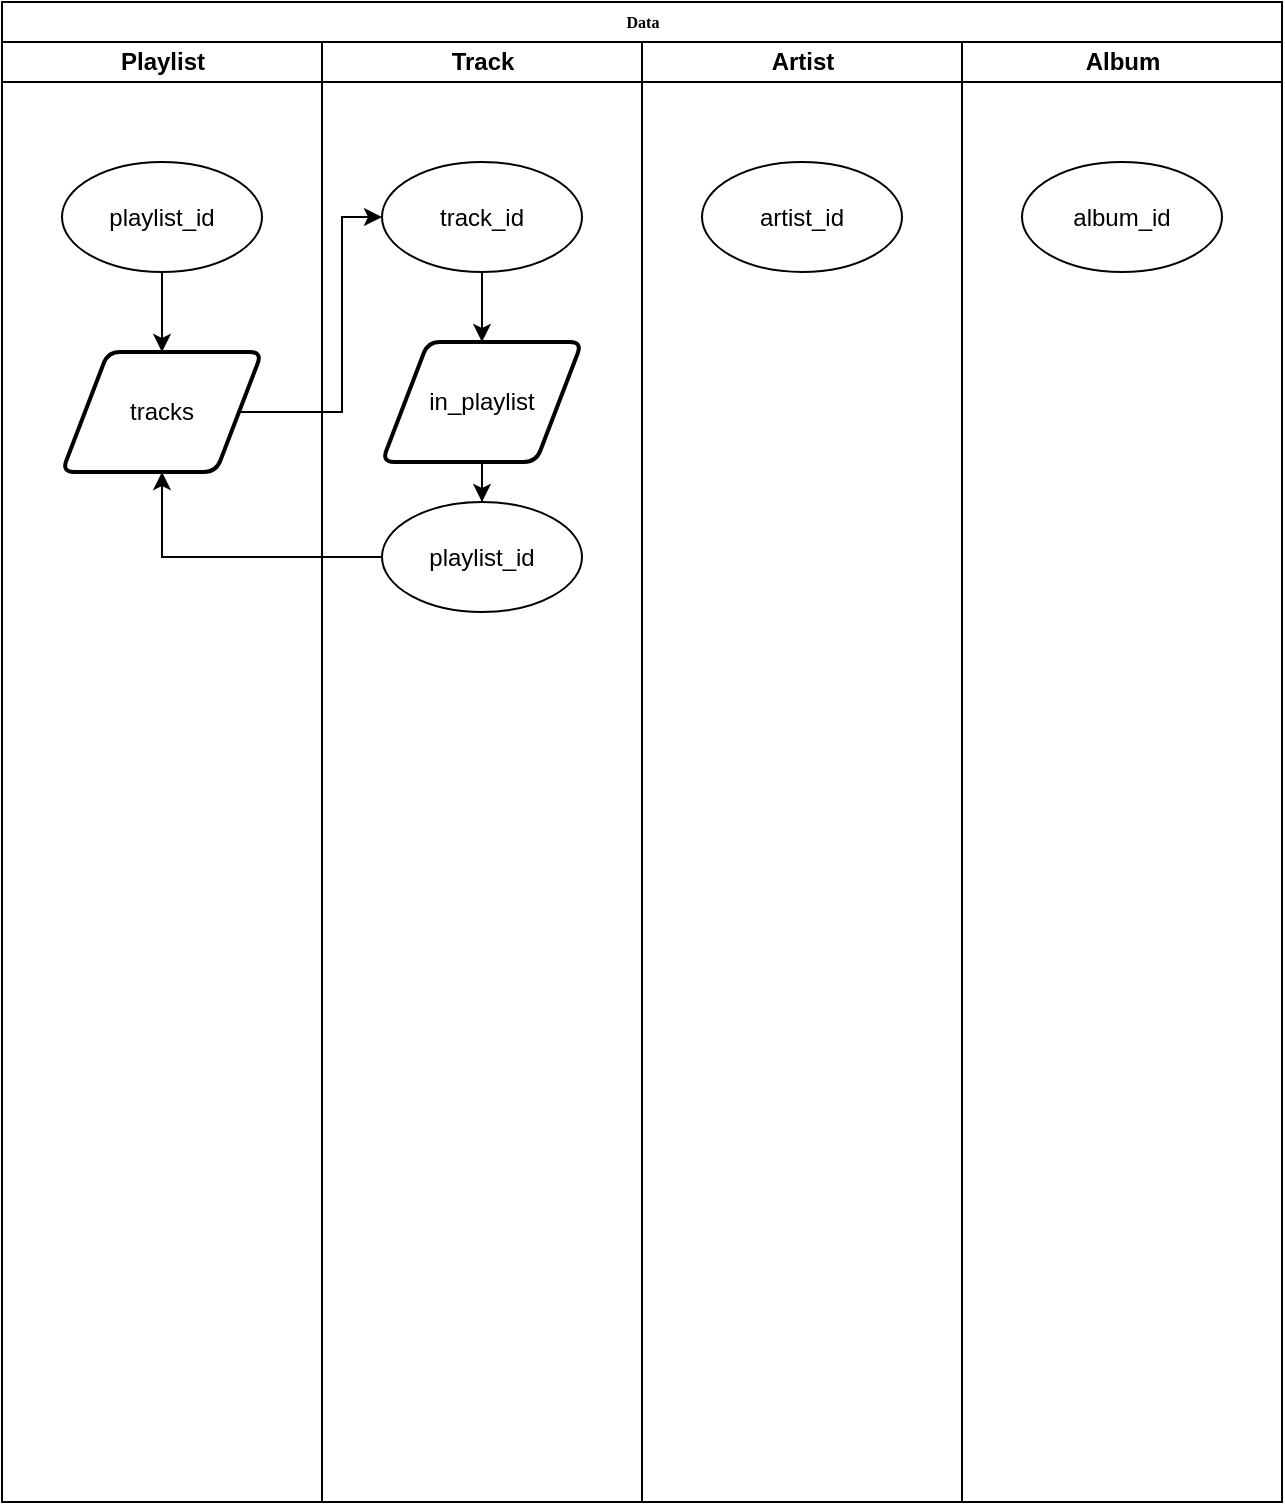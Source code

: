 <mxfile version="16.1.2" type="device"><diagram name="Page-1" id="74e2e168-ea6b-b213-b513-2b3c1d86103e"><mxGraphModel dx="1422" dy="824" grid="1" gridSize="10" guides="1" tooltips="1" connect="1" arrows="1" fold="1" page="1" pageScale="1" pageWidth="1100" pageHeight="850" background="none" math="0" shadow="0"><root><mxCell id="0"/><mxCell id="1" parent="0"/><mxCell id="77e6c97f196da883-1" value="Data" style="swimlane;html=1;childLayout=stackLayout;startSize=20;rounded=0;shadow=0;labelBackgroundColor=none;strokeWidth=1;fontFamily=Verdana;fontSize=8;align=center;" parent="1" vertex="1"><mxGeometry x="70" y="40" width="640" height="750" as="geometry"/></mxCell><mxCell id="77e6c97f196da883-2" value="Playlist" style="swimlane;html=1;startSize=20;" parent="77e6c97f196da883-1" vertex="1"><mxGeometry y="20" width="160" height="730" as="geometry"/></mxCell><mxCell id="bfPp4oiXAtq-M3jC_F9B-5" style="edgeStyle=orthogonalEdgeStyle;rounded=0;orthogonalLoop=1;jettySize=auto;html=1;entryX=0.5;entryY=0;entryDx=0;entryDy=0;" edge="1" parent="77e6c97f196da883-2" source="bfPp4oiXAtq-M3jC_F9B-1"><mxGeometry relative="1" as="geometry"><mxPoint x="80" y="155" as="targetPoint"/></mxGeometry></mxCell><mxCell id="bfPp4oiXAtq-M3jC_F9B-1" value="playlist_id" style="ellipse;whiteSpace=wrap;html=1;" vertex="1" parent="77e6c97f196da883-2"><mxGeometry x="30" y="60" width="100" height="55" as="geometry"/></mxCell><mxCell id="bfPp4oiXAtq-M3jC_F9B-6" value="tracks" style="shape=parallelogram;html=1;strokeWidth=2;perimeter=parallelogramPerimeter;whiteSpace=wrap;rounded=1;arcSize=12;size=0.23;" vertex="1" parent="77e6c97f196da883-2"><mxGeometry x="30" y="155" width="100" height="60" as="geometry"/></mxCell><mxCell id="77e6c97f196da883-3" value="Track" style="swimlane;html=1;startSize=20;" parent="77e6c97f196da883-1" vertex="1"><mxGeometry x="160" y="20" width="160" height="730" as="geometry"/></mxCell><mxCell id="bfPp4oiXAtq-M3jC_F9B-15" style="edgeStyle=orthogonalEdgeStyle;rounded=0;orthogonalLoop=1;jettySize=auto;html=1;" edge="1" parent="77e6c97f196da883-3" source="bfPp4oiXAtq-M3jC_F9B-2" target="bfPp4oiXAtq-M3jC_F9B-14"><mxGeometry relative="1" as="geometry"/></mxCell><mxCell id="bfPp4oiXAtq-M3jC_F9B-2" value="track_id" style="ellipse;whiteSpace=wrap;html=1;" vertex="1" parent="77e6c97f196da883-3"><mxGeometry x="30" y="60" width="100" height="55" as="geometry"/></mxCell><mxCell id="bfPp4oiXAtq-M3jC_F9B-17" style="edgeStyle=orthogonalEdgeStyle;rounded=0;orthogonalLoop=1;jettySize=auto;html=1;exitX=0.5;exitY=1;exitDx=0;exitDy=0;" edge="1" parent="77e6c97f196da883-3" source="bfPp4oiXAtq-M3jC_F9B-14" target="bfPp4oiXAtq-M3jC_F9B-16"><mxGeometry relative="1" as="geometry"/></mxCell><mxCell id="bfPp4oiXAtq-M3jC_F9B-14" value="in_playlist" style="shape=parallelogram;html=1;strokeWidth=2;perimeter=parallelogramPerimeter;whiteSpace=wrap;rounded=1;arcSize=12;size=0.23;" vertex="1" parent="77e6c97f196da883-3"><mxGeometry x="30" y="150" width="100" height="60" as="geometry"/></mxCell><mxCell id="bfPp4oiXAtq-M3jC_F9B-16" value="playlist_id" style="ellipse;whiteSpace=wrap;html=1;" vertex="1" parent="77e6c97f196da883-3"><mxGeometry x="30" y="230" width="100" height="55" as="geometry"/></mxCell><mxCell id="77e6c97f196da883-4" value="Artist" style="swimlane;html=1;startSize=20;" parent="77e6c97f196da883-1" vertex="1"><mxGeometry x="320" y="20" width="160" height="730" as="geometry"/></mxCell><mxCell id="bfPp4oiXAtq-M3jC_F9B-3" value="artist_id" style="ellipse;whiteSpace=wrap;html=1;" vertex="1" parent="77e6c97f196da883-4"><mxGeometry x="30" y="60" width="100" height="55" as="geometry"/></mxCell><mxCell id="77e6c97f196da883-5" value="Album" style="swimlane;html=1;startSize=20;" parent="77e6c97f196da883-1" vertex="1"><mxGeometry x="480" y="20" width="160" height="730" as="geometry"/></mxCell><mxCell id="bfPp4oiXAtq-M3jC_F9B-4" value="album_id" style="ellipse;whiteSpace=wrap;html=1;" vertex="1" parent="77e6c97f196da883-5"><mxGeometry x="30" y="60" width="100" height="55" as="geometry"/></mxCell><mxCell id="bfPp4oiXAtq-M3jC_F9B-7" style="edgeStyle=orthogonalEdgeStyle;rounded=0;orthogonalLoop=1;jettySize=auto;html=1;exitX=1;exitY=0.5;exitDx=0;exitDy=0;entryX=0;entryY=0.5;entryDx=0;entryDy=0;" edge="1" parent="77e6c97f196da883-1" source="bfPp4oiXAtq-M3jC_F9B-6" target="bfPp4oiXAtq-M3jC_F9B-2"><mxGeometry relative="1" as="geometry"><Array as="points"><mxPoint x="170" y="205"/><mxPoint x="170" y="108"/></Array></mxGeometry></mxCell><mxCell id="bfPp4oiXAtq-M3jC_F9B-19" style="edgeStyle=orthogonalEdgeStyle;rounded=0;orthogonalLoop=1;jettySize=auto;html=1;entryX=0.5;entryY=1;entryDx=0;entryDy=0;" edge="1" parent="77e6c97f196da883-1" source="bfPp4oiXAtq-M3jC_F9B-16" target="bfPp4oiXAtq-M3jC_F9B-6"><mxGeometry relative="1" as="geometry"/></mxCell></root></mxGraphModel></diagram></mxfile>